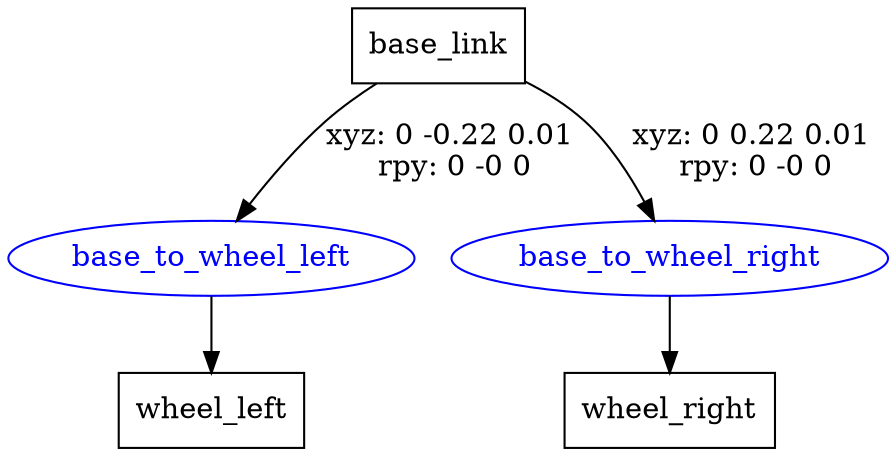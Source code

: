 digraph G {
node [shape=box];
"base_link" [label="base_link"];
"wheel_left" [label="wheel_left"];
"wheel_right" [label="wheel_right"];
node [shape=ellipse, color=blue, fontcolor=blue];
"base_link" -> "base_to_wheel_left" [label="xyz: 0 -0.22 0.01 \nrpy: 0 -0 0"]
"base_to_wheel_left" -> "wheel_left"
"base_link" -> "base_to_wheel_right" [label="xyz: 0 0.22 0.01 \nrpy: 0 -0 0"]
"base_to_wheel_right" -> "wheel_right"
}
